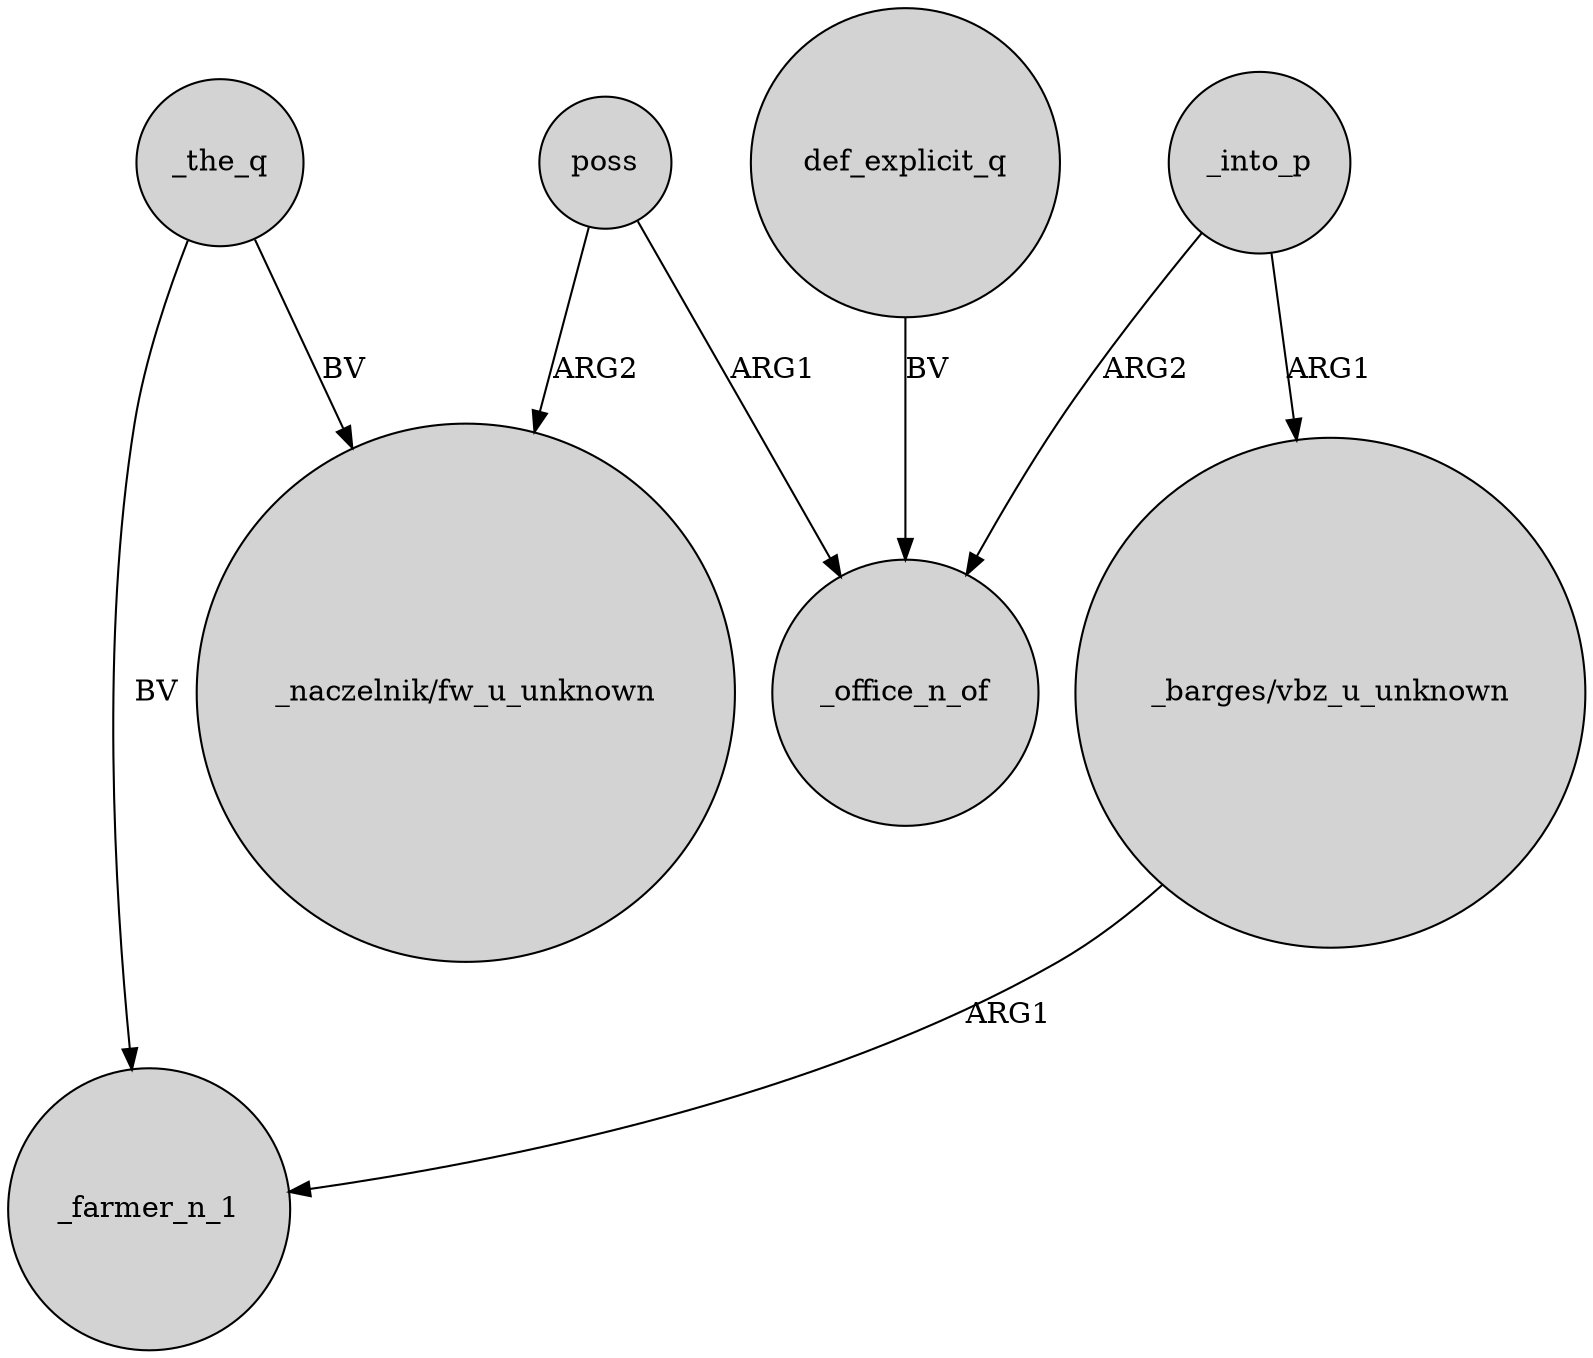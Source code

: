 digraph {
	node [shape=circle style=filled]
	_the_q -> "_naczelnik/fw_u_unknown" [label=BV]
	"_barges/vbz_u_unknown" -> _farmer_n_1 [label=ARG1]
	_into_p -> _office_n_of [label=ARG2]
	_into_p -> "_barges/vbz_u_unknown" [label=ARG1]
	poss -> "_naczelnik/fw_u_unknown" [label=ARG2]
	poss -> _office_n_of [label=ARG1]
	def_explicit_q -> _office_n_of [label=BV]
	_the_q -> _farmer_n_1 [label=BV]
}
